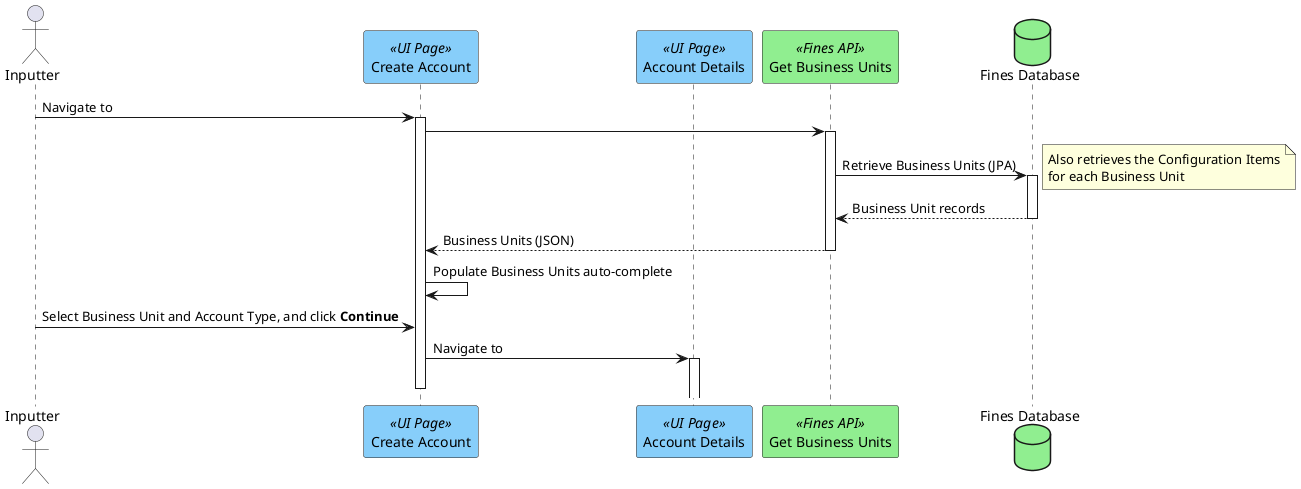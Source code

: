 @startuml
actor "Inputter" as user
participant "Create Account" as create <<UI Page>> #lightskyblue
participant "Account Details" as account <<UI Page>> #lightskyblue
participant "Get Business Units" as bus <<Fines API>> #lightgreen
database "Fines Database" as db #lightgreen

user -> create ++ : Navigate to
create -> bus ++
bus -> db ++ : Retrieve Business Units (JPA)
note right
  Also retrieves the Configuration Items
  for each Business Unit
end note
bus <-- db -- : Business Unit records
create <-- bus -- : Business Units (JSON)
create -> create : Populate Business Units auto-complete
user -> create : Select Business Unit and Account Type, and click <b>Continue</b>
create -> account ++ : Navigate to
deactivate create
@enduml